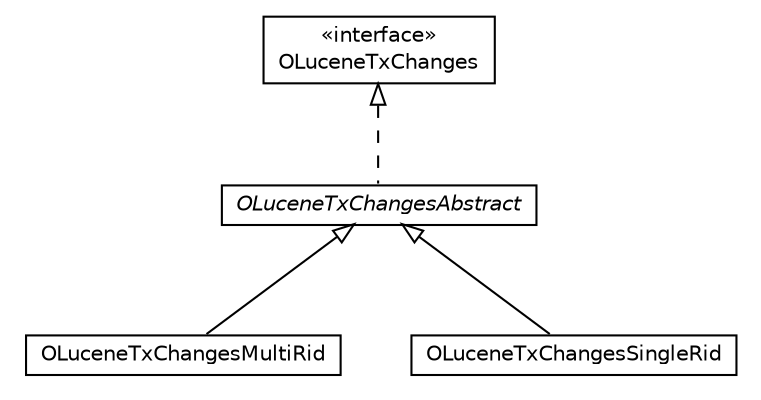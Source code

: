 #!/usr/local/bin/dot
#
# Class diagram 
# Generated by UMLGraph version R5_6-24-gf6e263 (http://www.umlgraph.org/)
#

digraph G {
	edge [fontname="Helvetica",fontsize=10,labelfontname="Helvetica",labelfontsize=10];
	node [fontname="Helvetica",fontsize=10,shape=plaintext];
	nodesep=0.25;
	ranksep=0.5;
	// com.orientechnologies.lucene.tx.OLuceneTxChanges
	c424600 [label=<<table title="com.orientechnologies.lucene.tx.OLuceneTxChanges" border="0" cellborder="1" cellspacing="0" cellpadding="2" port="p" href="./OLuceneTxChanges.html">
		<tr><td><table border="0" cellspacing="0" cellpadding="1">
<tr><td align="center" balign="center"> &#171;interface&#187; </td></tr>
<tr><td align="center" balign="center"> OLuceneTxChanges </td></tr>
		</table></td></tr>
		</table>>, URL="./OLuceneTxChanges.html", fontname="Helvetica", fontcolor="black", fontsize=10.0];
	// com.orientechnologies.lucene.tx.OLuceneTxChangesMultiRid
	c424601 [label=<<table title="com.orientechnologies.lucene.tx.OLuceneTxChangesMultiRid" border="0" cellborder="1" cellspacing="0" cellpadding="2" port="p" href="./OLuceneTxChangesMultiRid.html">
		<tr><td><table border="0" cellspacing="0" cellpadding="1">
<tr><td align="center" balign="center"> OLuceneTxChangesMultiRid </td></tr>
		</table></td></tr>
		</table>>, URL="./OLuceneTxChangesMultiRid.html", fontname="Helvetica", fontcolor="black", fontsize=10.0];
	// com.orientechnologies.lucene.tx.OLuceneTxChangesAbstract
	c424602 [label=<<table title="com.orientechnologies.lucene.tx.OLuceneTxChangesAbstract" border="0" cellborder="1" cellspacing="0" cellpadding="2" port="p" href="./OLuceneTxChangesAbstract.html">
		<tr><td><table border="0" cellspacing="0" cellpadding="1">
<tr><td align="center" balign="center"><font face="Helvetica-Oblique"> OLuceneTxChangesAbstract </font></td></tr>
		</table></td></tr>
		</table>>, URL="./OLuceneTxChangesAbstract.html", fontname="Helvetica", fontcolor="black", fontsize=10.0];
	// com.orientechnologies.lucene.tx.OLuceneTxChangesSingleRid
	c424603 [label=<<table title="com.orientechnologies.lucene.tx.OLuceneTxChangesSingleRid" border="0" cellborder="1" cellspacing="0" cellpadding="2" port="p" href="./OLuceneTxChangesSingleRid.html">
		<tr><td><table border="0" cellspacing="0" cellpadding="1">
<tr><td align="center" balign="center"> OLuceneTxChangesSingleRid </td></tr>
		</table></td></tr>
		</table>>, URL="./OLuceneTxChangesSingleRid.html", fontname="Helvetica", fontcolor="black", fontsize=10.0];
	//com.orientechnologies.lucene.tx.OLuceneTxChangesMultiRid extends com.orientechnologies.lucene.tx.OLuceneTxChangesAbstract
	c424602:p -> c424601:p [dir=back,arrowtail=empty];
	//com.orientechnologies.lucene.tx.OLuceneTxChangesAbstract implements com.orientechnologies.lucene.tx.OLuceneTxChanges
	c424600:p -> c424602:p [dir=back,arrowtail=empty,style=dashed];
	//com.orientechnologies.lucene.tx.OLuceneTxChangesSingleRid extends com.orientechnologies.lucene.tx.OLuceneTxChangesAbstract
	c424602:p -> c424603:p [dir=back,arrowtail=empty];
}

